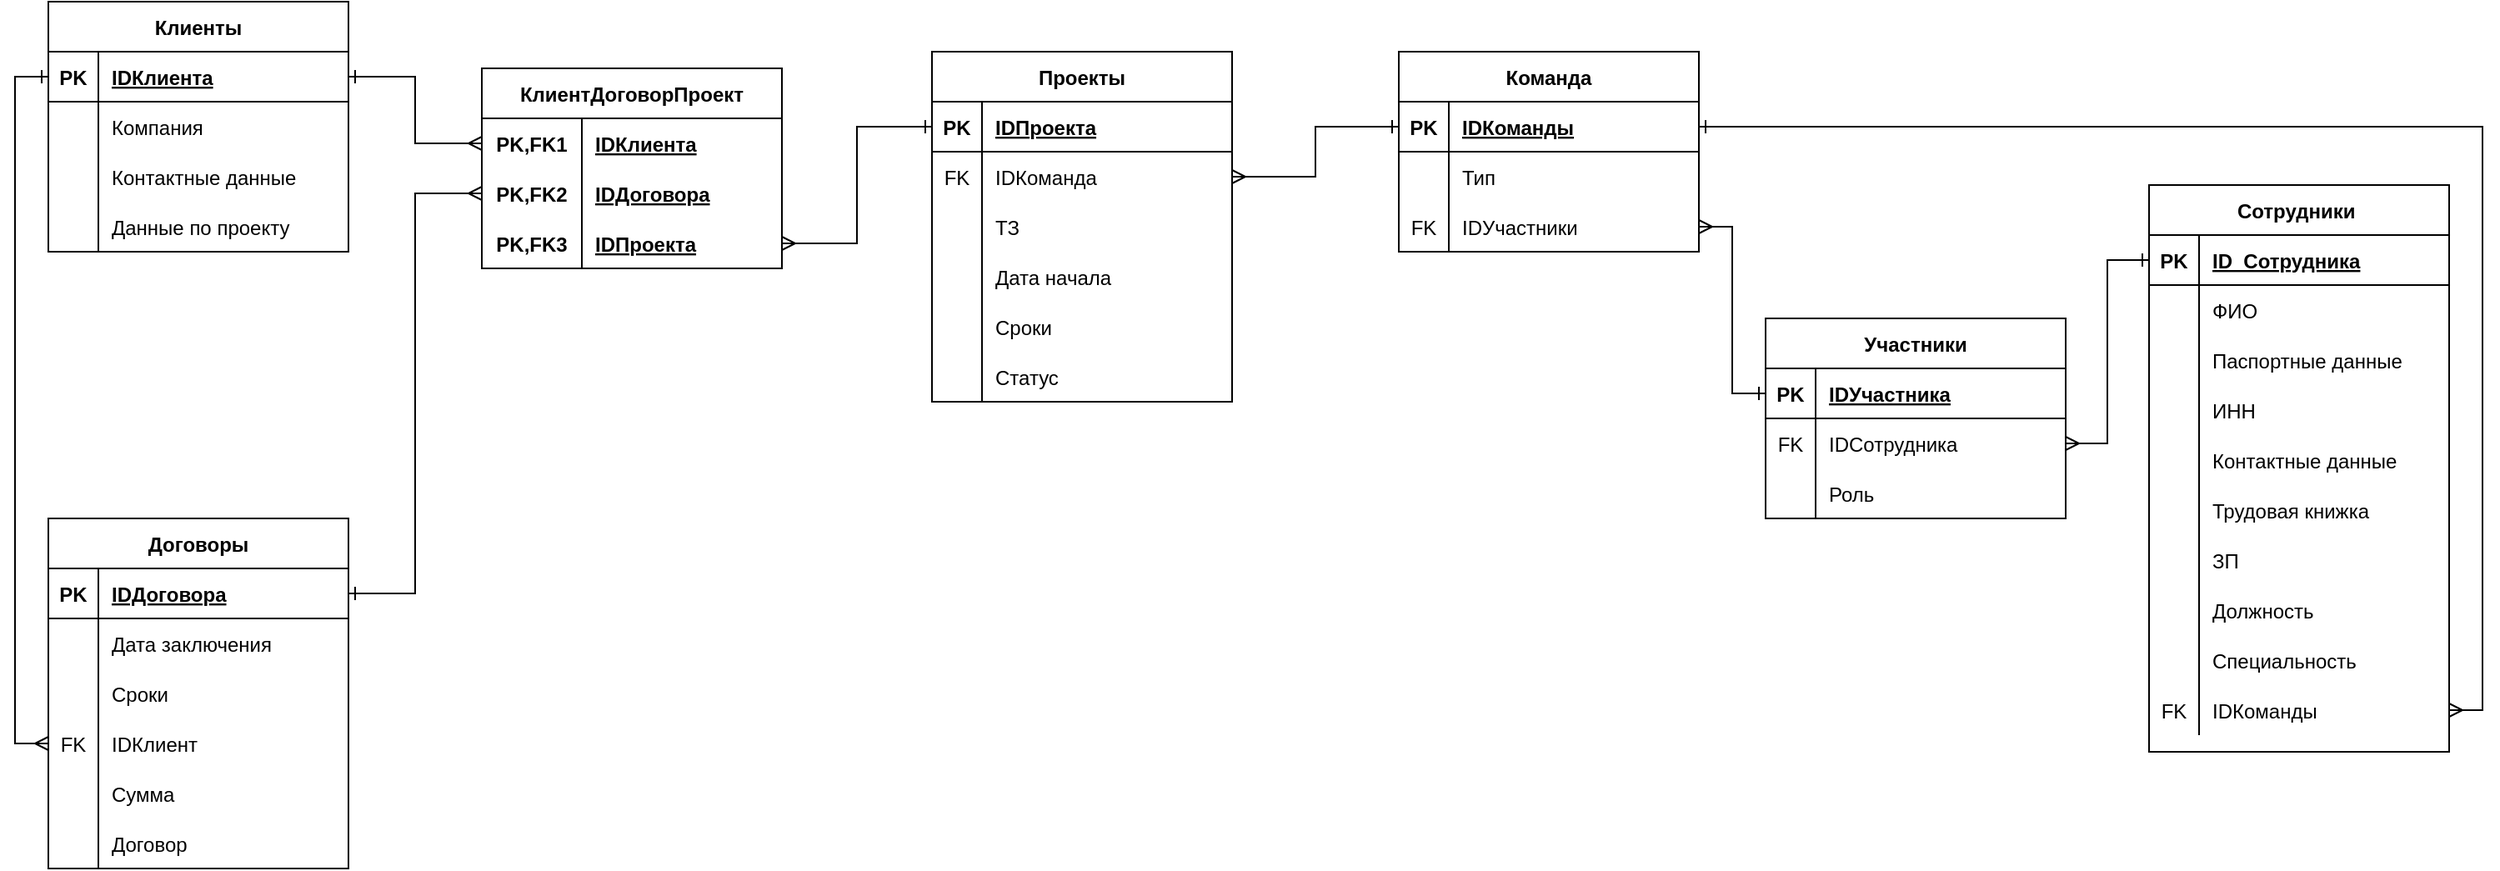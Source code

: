 <mxfile version="20.7.4" type="github">
  <diagram id="iNFQTY-7I5J_9r2u6hXS" name="Страница 1">
    <mxGraphModel dx="4734" dy="5477" grid="1" gridSize="10" guides="1" tooltips="1" connect="1" arrows="1" fold="1" page="1" pageScale="1" pageWidth="3300" pageHeight="4681" math="0" shadow="0">
      <root>
        <mxCell id="0" />
        <mxCell id="1" parent="0" />
        <mxCell id="qdLe03_AW5Dbt0z4sjmI-14" value="Проекты" style="shape=table;startSize=30;container=1;collapsible=1;childLayout=tableLayout;fixedRows=1;rowLines=0;fontStyle=1;align=center;resizeLast=1;" parent="1" vertex="1">
          <mxGeometry x="230" y="-2720" width="180" height="210" as="geometry" />
        </mxCell>
        <mxCell id="qdLe03_AW5Dbt0z4sjmI-15" value="" style="shape=tableRow;horizontal=0;startSize=0;swimlaneHead=0;swimlaneBody=0;fillColor=none;collapsible=0;dropTarget=0;points=[[0,0.5],[1,0.5]];portConstraint=eastwest;top=0;left=0;right=0;bottom=1;" parent="qdLe03_AW5Dbt0z4sjmI-14" vertex="1">
          <mxGeometry y="30" width="180" height="30" as="geometry" />
        </mxCell>
        <mxCell id="qdLe03_AW5Dbt0z4sjmI-16" value="PK" style="shape=partialRectangle;connectable=0;fillColor=none;top=0;left=0;bottom=0;right=0;fontStyle=1;overflow=hidden;" parent="qdLe03_AW5Dbt0z4sjmI-15" vertex="1">
          <mxGeometry width="30" height="30" as="geometry">
            <mxRectangle width="30" height="30" as="alternateBounds" />
          </mxGeometry>
        </mxCell>
        <mxCell id="qdLe03_AW5Dbt0z4sjmI-17" value="IDПроекта" style="shape=partialRectangle;connectable=0;fillColor=none;top=0;left=0;bottom=0;right=0;align=left;spacingLeft=6;fontStyle=5;overflow=hidden;" parent="qdLe03_AW5Dbt0z4sjmI-15" vertex="1">
          <mxGeometry x="30" width="150" height="30" as="geometry">
            <mxRectangle width="150" height="30" as="alternateBounds" />
          </mxGeometry>
        </mxCell>
        <mxCell id="qdLe03_AW5Dbt0z4sjmI-21" value="" style="shape=tableRow;horizontal=0;startSize=0;swimlaneHead=0;swimlaneBody=0;fillColor=none;collapsible=0;dropTarget=0;points=[[0,0.5],[1,0.5]];portConstraint=eastwest;top=0;left=0;right=0;bottom=0;" parent="qdLe03_AW5Dbt0z4sjmI-14" vertex="1">
          <mxGeometry y="60" width="180" height="30" as="geometry" />
        </mxCell>
        <mxCell id="qdLe03_AW5Dbt0z4sjmI-22" value="FK" style="shape=partialRectangle;connectable=0;fillColor=none;top=0;left=0;bottom=0;right=0;editable=1;overflow=hidden;" parent="qdLe03_AW5Dbt0z4sjmI-21" vertex="1">
          <mxGeometry width="30" height="30" as="geometry">
            <mxRectangle width="30" height="30" as="alternateBounds" />
          </mxGeometry>
        </mxCell>
        <mxCell id="qdLe03_AW5Dbt0z4sjmI-23" value="IDКоманда" style="shape=partialRectangle;connectable=0;fillColor=none;top=0;left=0;bottom=0;right=0;align=left;spacingLeft=6;overflow=hidden;" parent="qdLe03_AW5Dbt0z4sjmI-21" vertex="1">
          <mxGeometry x="30" width="150" height="30" as="geometry">
            <mxRectangle width="150" height="30" as="alternateBounds" />
          </mxGeometry>
        </mxCell>
        <mxCell id="qdLe03_AW5Dbt0z4sjmI-24" value="" style="shape=tableRow;horizontal=0;startSize=0;swimlaneHead=0;swimlaneBody=0;fillColor=none;collapsible=0;dropTarget=0;points=[[0,0.5],[1,0.5]];portConstraint=eastwest;top=0;left=0;right=0;bottom=0;" parent="qdLe03_AW5Dbt0z4sjmI-14" vertex="1">
          <mxGeometry y="90" width="180" height="30" as="geometry" />
        </mxCell>
        <mxCell id="qdLe03_AW5Dbt0z4sjmI-25" value="" style="shape=partialRectangle;connectable=0;fillColor=none;top=0;left=0;bottom=0;right=0;editable=1;overflow=hidden;" parent="qdLe03_AW5Dbt0z4sjmI-24" vertex="1">
          <mxGeometry width="30" height="30" as="geometry">
            <mxRectangle width="30" height="30" as="alternateBounds" />
          </mxGeometry>
        </mxCell>
        <mxCell id="qdLe03_AW5Dbt0z4sjmI-26" value="ТЗ" style="shape=partialRectangle;connectable=0;fillColor=none;top=0;left=0;bottom=0;right=0;align=left;spacingLeft=6;overflow=hidden;" parent="qdLe03_AW5Dbt0z4sjmI-24" vertex="1">
          <mxGeometry x="30" width="150" height="30" as="geometry">
            <mxRectangle width="150" height="30" as="alternateBounds" />
          </mxGeometry>
        </mxCell>
        <mxCell id="qdLe03_AW5Dbt0z4sjmI-27" value="" style="shape=tableRow;horizontal=0;startSize=0;swimlaneHead=0;swimlaneBody=0;fillColor=none;collapsible=0;dropTarget=0;points=[[0,0.5],[1,0.5]];portConstraint=eastwest;top=0;left=0;right=0;bottom=0;" parent="qdLe03_AW5Dbt0z4sjmI-14" vertex="1">
          <mxGeometry y="120" width="180" height="30" as="geometry" />
        </mxCell>
        <mxCell id="qdLe03_AW5Dbt0z4sjmI-28" value="" style="shape=partialRectangle;connectable=0;fillColor=none;top=0;left=0;bottom=0;right=0;editable=1;overflow=hidden;" parent="qdLe03_AW5Dbt0z4sjmI-27" vertex="1">
          <mxGeometry width="30" height="30" as="geometry">
            <mxRectangle width="30" height="30" as="alternateBounds" />
          </mxGeometry>
        </mxCell>
        <mxCell id="qdLe03_AW5Dbt0z4sjmI-29" value="Дата начала" style="shape=partialRectangle;connectable=0;fillColor=none;top=0;left=0;bottom=0;right=0;align=left;spacingLeft=6;overflow=hidden;" parent="qdLe03_AW5Dbt0z4sjmI-27" vertex="1">
          <mxGeometry x="30" width="150" height="30" as="geometry">
            <mxRectangle width="150" height="30" as="alternateBounds" />
          </mxGeometry>
        </mxCell>
        <mxCell id="qdLe03_AW5Dbt0z4sjmI-30" value="" style="shape=tableRow;horizontal=0;startSize=0;swimlaneHead=0;swimlaneBody=0;fillColor=none;collapsible=0;dropTarget=0;points=[[0,0.5],[1,0.5]];portConstraint=eastwest;top=0;left=0;right=0;bottom=0;" parent="qdLe03_AW5Dbt0z4sjmI-14" vertex="1">
          <mxGeometry y="150" width="180" height="30" as="geometry" />
        </mxCell>
        <mxCell id="qdLe03_AW5Dbt0z4sjmI-31" value="" style="shape=partialRectangle;connectable=0;fillColor=none;top=0;left=0;bottom=0;right=0;editable=1;overflow=hidden;" parent="qdLe03_AW5Dbt0z4sjmI-30" vertex="1">
          <mxGeometry width="30" height="30" as="geometry">
            <mxRectangle width="30" height="30" as="alternateBounds" />
          </mxGeometry>
        </mxCell>
        <mxCell id="qdLe03_AW5Dbt0z4sjmI-32" value="Сроки" style="shape=partialRectangle;connectable=0;fillColor=none;top=0;left=0;bottom=0;right=0;align=left;spacingLeft=6;overflow=hidden;" parent="qdLe03_AW5Dbt0z4sjmI-30" vertex="1">
          <mxGeometry x="30" width="150" height="30" as="geometry">
            <mxRectangle width="150" height="30" as="alternateBounds" />
          </mxGeometry>
        </mxCell>
        <mxCell id="qdLe03_AW5Dbt0z4sjmI-33" value="" style="shape=tableRow;horizontal=0;startSize=0;swimlaneHead=0;swimlaneBody=0;fillColor=none;collapsible=0;dropTarget=0;points=[[0,0.5],[1,0.5]];portConstraint=eastwest;top=0;left=0;right=0;bottom=0;" parent="qdLe03_AW5Dbt0z4sjmI-14" vertex="1">
          <mxGeometry y="180" width="180" height="30" as="geometry" />
        </mxCell>
        <mxCell id="qdLe03_AW5Dbt0z4sjmI-34" value="" style="shape=partialRectangle;connectable=0;fillColor=none;top=0;left=0;bottom=0;right=0;editable=1;overflow=hidden;" parent="qdLe03_AW5Dbt0z4sjmI-33" vertex="1">
          <mxGeometry width="30" height="30" as="geometry">
            <mxRectangle width="30" height="30" as="alternateBounds" />
          </mxGeometry>
        </mxCell>
        <mxCell id="qdLe03_AW5Dbt0z4sjmI-35" value="Статус" style="shape=partialRectangle;connectable=0;fillColor=none;top=0;left=0;bottom=0;right=0;align=left;spacingLeft=6;overflow=hidden;" parent="qdLe03_AW5Dbt0z4sjmI-33" vertex="1">
          <mxGeometry x="30" width="150" height="30" as="geometry">
            <mxRectangle width="150" height="30" as="alternateBounds" />
          </mxGeometry>
        </mxCell>
        <mxCell id="qdLe03_AW5Dbt0z4sjmI-39" value="Клиенты" style="shape=table;startSize=30;container=1;collapsible=1;childLayout=tableLayout;fixedRows=1;rowLines=0;fontStyle=1;align=center;resizeLast=1;" parent="1" vertex="1">
          <mxGeometry x="-300" y="-2750" width="180" height="150" as="geometry" />
        </mxCell>
        <mxCell id="qdLe03_AW5Dbt0z4sjmI-40" value="" style="shape=tableRow;horizontal=0;startSize=0;swimlaneHead=0;swimlaneBody=0;fillColor=none;collapsible=0;dropTarget=0;points=[[0,0.5],[1,0.5]];portConstraint=eastwest;top=0;left=0;right=0;bottom=1;" parent="qdLe03_AW5Dbt0z4sjmI-39" vertex="1">
          <mxGeometry y="30" width="180" height="30" as="geometry" />
        </mxCell>
        <mxCell id="qdLe03_AW5Dbt0z4sjmI-41" value="PK" style="shape=partialRectangle;connectable=0;fillColor=none;top=0;left=0;bottom=0;right=0;fontStyle=1;overflow=hidden;" parent="qdLe03_AW5Dbt0z4sjmI-40" vertex="1">
          <mxGeometry width="30" height="30" as="geometry">
            <mxRectangle width="30" height="30" as="alternateBounds" />
          </mxGeometry>
        </mxCell>
        <mxCell id="qdLe03_AW5Dbt0z4sjmI-42" value="IDКлиента" style="shape=partialRectangle;connectable=0;fillColor=none;top=0;left=0;bottom=0;right=0;align=left;spacingLeft=6;fontStyle=5;overflow=hidden;" parent="qdLe03_AW5Dbt0z4sjmI-40" vertex="1">
          <mxGeometry x="30" width="150" height="30" as="geometry">
            <mxRectangle width="150" height="30" as="alternateBounds" />
          </mxGeometry>
        </mxCell>
        <mxCell id="qdLe03_AW5Dbt0z4sjmI-43" value="" style="shape=tableRow;horizontal=0;startSize=0;swimlaneHead=0;swimlaneBody=0;fillColor=none;collapsible=0;dropTarget=0;points=[[0,0.5],[1,0.5]];portConstraint=eastwest;top=0;left=0;right=0;bottom=0;" parent="qdLe03_AW5Dbt0z4sjmI-39" vertex="1">
          <mxGeometry y="60" width="180" height="30" as="geometry" />
        </mxCell>
        <mxCell id="qdLe03_AW5Dbt0z4sjmI-44" value="" style="shape=partialRectangle;connectable=0;fillColor=none;top=0;left=0;bottom=0;right=0;editable=1;overflow=hidden;" parent="qdLe03_AW5Dbt0z4sjmI-43" vertex="1">
          <mxGeometry width="30" height="30" as="geometry">
            <mxRectangle width="30" height="30" as="alternateBounds" />
          </mxGeometry>
        </mxCell>
        <mxCell id="qdLe03_AW5Dbt0z4sjmI-45" value="Компания" style="shape=partialRectangle;connectable=0;fillColor=none;top=0;left=0;bottom=0;right=0;align=left;spacingLeft=6;overflow=hidden;" parent="qdLe03_AW5Dbt0z4sjmI-43" vertex="1">
          <mxGeometry x="30" width="150" height="30" as="geometry">
            <mxRectangle width="150" height="30" as="alternateBounds" />
          </mxGeometry>
        </mxCell>
        <mxCell id="qdLe03_AW5Dbt0z4sjmI-46" value="" style="shape=tableRow;horizontal=0;startSize=0;swimlaneHead=0;swimlaneBody=0;fillColor=none;collapsible=0;dropTarget=0;points=[[0,0.5],[1,0.5]];portConstraint=eastwest;top=0;left=0;right=0;bottom=0;" parent="qdLe03_AW5Dbt0z4sjmI-39" vertex="1">
          <mxGeometry y="90" width="180" height="30" as="geometry" />
        </mxCell>
        <mxCell id="qdLe03_AW5Dbt0z4sjmI-47" value="" style="shape=partialRectangle;connectable=0;fillColor=none;top=0;left=0;bottom=0;right=0;editable=1;overflow=hidden;" parent="qdLe03_AW5Dbt0z4sjmI-46" vertex="1">
          <mxGeometry width="30" height="30" as="geometry">
            <mxRectangle width="30" height="30" as="alternateBounds" />
          </mxGeometry>
        </mxCell>
        <mxCell id="qdLe03_AW5Dbt0z4sjmI-48" value="Контактные данные" style="shape=partialRectangle;connectable=0;fillColor=none;top=0;left=0;bottom=0;right=0;align=left;spacingLeft=6;overflow=hidden;" parent="qdLe03_AW5Dbt0z4sjmI-46" vertex="1">
          <mxGeometry x="30" width="150" height="30" as="geometry">
            <mxRectangle width="150" height="30" as="alternateBounds" />
          </mxGeometry>
        </mxCell>
        <mxCell id="qdLe03_AW5Dbt0z4sjmI-199" value="" style="shape=tableRow;horizontal=0;startSize=0;swimlaneHead=0;swimlaneBody=0;fillColor=none;collapsible=0;dropTarget=0;points=[[0,0.5],[1,0.5]];portConstraint=eastwest;top=0;left=0;right=0;bottom=0;" parent="qdLe03_AW5Dbt0z4sjmI-39" vertex="1">
          <mxGeometry y="120" width="180" height="30" as="geometry" />
        </mxCell>
        <mxCell id="qdLe03_AW5Dbt0z4sjmI-200" value="" style="shape=partialRectangle;connectable=0;fillColor=none;top=0;left=0;bottom=0;right=0;editable=1;overflow=hidden;" parent="qdLe03_AW5Dbt0z4sjmI-199" vertex="1">
          <mxGeometry width="30" height="30" as="geometry">
            <mxRectangle width="30" height="30" as="alternateBounds" />
          </mxGeometry>
        </mxCell>
        <mxCell id="qdLe03_AW5Dbt0z4sjmI-201" value="Данные по проекту" style="shape=partialRectangle;connectable=0;fillColor=none;top=0;left=0;bottom=0;right=0;align=left;spacingLeft=6;overflow=hidden;" parent="qdLe03_AW5Dbt0z4sjmI-199" vertex="1">
          <mxGeometry x="30" width="150" height="30" as="geometry">
            <mxRectangle width="150" height="30" as="alternateBounds" />
          </mxGeometry>
        </mxCell>
        <mxCell id="qdLe03_AW5Dbt0z4sjmI-52" value="Договоры" style="shape=table;startSize=30;container=1;collapsible=1;childLayout=tableLayout;fixedRows=1;rowLines=0;fontStyle=1;align=center;resizeLast=1;" parent="1" vertex="1">
          <mxGeometry x="-300" y="-2440" width="180" height="210" as="geometry" />
        </mxCell>
        <mxCell id="qdLe03_AW5Dbt0z4sjmI-53" value="" style="shape=tableRow;horizontal=0;startSize=0;swimlaneHead=0;swimlaneBody=0;fillColor=none;collapsible=0;dropTarget=0;points=[[0,0.5],[1,0.5]];portConstraint=eastwest;top=0;left=0;right=0;bottom=1;" parent="qdLe03_AW5Dbt0z4sjmI-52" vertex="1">
          <mxGeometry y="30" width="180" height="30" as="geometry" />
        </mxCell>
        <mxCell id="qdLe03_AW5Dbt0z4sjmI-54" value="PK" style="shape=partialRectangle;connectable=0;fillColor=none;top=0;left=0;bottom=0;right=0;fontStyle=1;overflow=hidden;" parent="qdLe03_AW5Dbt0z4sjmI-53" vertex="1">
          <mxGeometry width="30" height="30" as="geometry">
            <mxRectangle width="30" height="30" as="alternateBounds" />
          </mxGeometry>
        </mxCell>
        <mxCell id="qdLe03_AW5Dbt0z4sjmI-55" value="IDДоговора" style="shape=partialRectangle;connectable=0;fillColor=none;top=0;left=0;bottom=0;right=0;align=left;spacingLeft=6;fontStyle=5;overflow=hidden;" parent="qdLe03_AW5Dbt0z4sjmI-53" vertex="1">
          <mxGeometry x="30" width="150" height="30" as="geometry">
            <mxRectangle width="150" height="30" as="alternateBounds" />
          </mxGeometry>
        </mxCell>
        <mxCell id="qdLe03_AW5Dbt0z4sjmI-124" value="" style="shape=tableRow;horizontal=0;startSize=0;swimlaneHead=0;swimlaneBody=0;fillColor=none;collapsible=0;dropTarget=0;points=[[0,0.5],[1,0.5]];portConstraint=eastwest;top=0;left=0;right=0;bottom=0;" parent="qdLe03_AW5Dbt0z4sjmI-52" vertex="1">
          <mxGeometry y="60" width="180" height="30" as="geometry" />
        </mxCell>
        <mxCell id="qdLe03_AW5Dbt0z4sjmI-125" value="" style="shape=partialRectangle;connectable=0;fillColor=none;top=0;left=0;bottom=0;right=0;editable=1;overflow=hidden;" parent="qdLe03_AW5Dbt0z4sjmI-124" vertex="1">
          <mxGeometry width="30" height="30" as="geometry">
            <mxRectangle width="30" height="30" as="alternateBounds" />
          </mxGeometry>
        </mxCell>
        <mxCell id="qdLe03_AW5Dbt0z4sjmI-126" value="Дата заключения" style="shape=partialRectangle;connectable=0;fillColor=none;top=0;left=0;bottom=0;right=0;align=left;spacingLeft=6;overflow=hidden;" parent="qdLe03_AW5Dbt0z4sjmI-124" vertex="1">
          <mxGeometry x="30" width="150" height="30" as="geometry">
            <mxRectangle width="150" height="30" as="alternateBounds" />
          </mxGeometry>
        </mxCell>
        <mxCell id="qdLe03_AW5Dbt0z4sjmI-127" value="" style="shape=tableRow;horizontal=0;startSize=0;swimlaneHead=0;swimlaneBody=0;fillColor=none;collapsible=0;dropTarget=0;points=[[0,0.5],[1,0.5]];portConstraint=eastwest;top=0;left=0;right=0;bottom=0;" parent="qdLe03_AW5Dbt0z4sjmI-52" vertex="1">
          <mxGeometry y="90" width="180" height="30" as="geometry" />
        </mxCell>
        <mxCell id="qdLe03_AW5Dbt0z4sjmI-128" value="" style="shape=partialRectangle;connectable=0;fillColor=none;top=0;left=0;bottom=0;right=0;editable=1;overflow=hidden;" parent="qdLe03_AW5Dbt0z4sjmI-127" vertex="1">
          <mxGeometry width="30" height="30" as="geometry">
            <mxRectangle width="30" height="30" as="alternateBounds" />
          </mxGeometry>
        </mxCell>
        <mxCell id="qdLe03_AW5Dbt0z4sjmI-129" value="Сроки" style="shape=partialRectangle;connectable=0;fillColor=none;top=0;left=0;bottom=0;right=0;align=left;spacingLeft=6;overflow=hidden;" parent="qdLe03_AW5Dbt0z4sjmI-127" vertex="1">
          <mxGeometry x="30" width="150" height="30" as="geometry">
            <mxRectangle width="150" height="30" as="alternateBounds" />
          </mxGeometry>
        </mxCell>
        <mxCell id="qdLe03_AW5Dbt0z4sjmI-59" value="" style="shape=tableRow;horizontal=0;startSize=0;swimlaneHead=0;swimlaneBody=0;fillColor=none;collapsible=0;dropTarget=0;points=[[0,0.5],[1,0.5]];portConstraint=eastwest;top=0;left=0;right=0;bottom=0;" parent="qdLe03_AW5Dbt0z4sjmI-52" vertex="1">
          <mxGeometry y="120" width="180" height="30" as="geometry" />
        </mxCell>
        <mxCell id="qdLe03_AW5Dbt0z4sjmI-60" value="FK" style="shape=partialRectangle;connectable=0;fillColor=none;top=0;left=0;bottom=0;right=0;editable=1;overflow=hidden;" parent="qdLe03_AW5Dbt0z4sjmI-59" vertex="1">
          <mxGeometry width="30" height="30" as="geometry">
            <mxRectangle width="30" height="30" as="alternateBounds" />
          </mxGeometry>
        </mxCell>
        <mxCell id="qdLe03_AW5Dbt0z4sjmI-61" value="IDКлиент" style="shape=partialRectangle;connectable=0;fillColor=none;top=0;left=0;bottom=0;right=0;align=left;spacingLeft=6;overflow=hidden;" parent="qdLe03_AW5Dbt0z4sjmI-59" vertex="1">
          <mxGeometry x="30" width="150" height="30" as="geometry">
            <mxRectangle width="150" height="30" as="alternateBounds" />
          </mxGeometry>
        </mxCell>
        <mxCell id="qdLe03_AW5Dbt0z4sjmI-62" value="" style="shape=tableRow;horizontal=0;startSize=0;swimlaneHead=0;swimlaneBody=0;fillColor=none;collapsible=0;dropTarget=0;points=[[0,0.5],[1,0.5]];portConstraint=eastwest;top=0;left=0;right=0;bottom=0;" parent="qdLe03_AW5Dbt0z4sjmI-52" vertex="1">
          <mxGeometry y="150" width="180" height="30" as="geometry" />
        </mxCell>
        <mxCell id="qdLe03_AW5Dbt0z4sjmI-63" value="" style="shape=partialRectangle;connectable=0;fillColor=none;top=0;left=0;bottom=0;right=0;editable=1;overflow=hidden;" parent="qdLe03_AW5Dbt0z4sjmI-62" vertex="1">
          <mxGeometry width="30" height="30" as="geometry">
            <mxRectangle width="30" height="30" as="alternateBounds" />
          </mxGeometry>
        </mxCell>
        <mxCell id="qdLe03_AW5Dbt0z4sjmI-64" value="Сумма" style="shape=partialRectangle;connectable=0;fillColor=none;top=0;left=0;bottom=0;right=0;align=left;spacingLeft=6;overflow=hidden;" parent="qdLe03_AW5Dbt0z4sjmI-62" vertex="1">
          <mxGeometry x="30" width="150" height="30" as="geometry">
            <mxRectangle width="150" height="30" as="alternateBounds" />
          </mxGeometry>
        </mxCell>
        <mxCell id="qdLe03_AW5Dbt0z4sjmI-65" value="" style="shape=tableRow;horizontal=0;startSize=0;swimlaneHead=0;swimlaneBody=0;fillColor=none;collapsible=0;dropTarget=0;points=[[0,0.5],[1,0.5]];portConstraint=eastwest;top=0;left=0;right=0;bottom=0;" parent="qdLe03_AW5Dbt0z4sjmI-52" vertex="1">
          <mxGeometry y="180" width="180" height="30" as="geometry" />
        </mxCell>
        <mxCell id="qdLe03_AW5Dbt0z4sjmI-66" value="" style="shape=partialRectangle;connectable=0;fillColor=none;top=0;left=0;bottom=0;right=0;editable=1;overflow=hidden;" parent="qdLe03_AW5Dbt0z4sjmI-65" vertex="1">
          <mxGeometry width="30" height="30" as="geometry">
            <mxRectangle width="30" height="30" as="alternateBounds" />
          </mxGeometry>
        </mxCell>
        <mxCell id="qdLe03_AW5Dbt0z4sjmI-67" value="Договор" style="shape=partialRectangle;connectable=0;fillColor=none;top=0;left=0;bottom=0;right=0;align=left;spacingLeft=6;overflow=hidden;" parent="qdLe03_AW5Dbt0z4sjmI-65" vertex="1">
          <mxGeometry x="30" width="150" height="30" as="geometry">
            <mxRectangle width="150" height="30" as="alternateBounds" />
          </mxGeometry>
        </mxCell>
        <mxCell id="qdLe03_AW5Dbt0z4sjmI-81" value="Сотрудники " style="shape=table;startSize=30;container=1;collapsible=1;childLayout=tableLayout;fixedRows=1;rowLines=0;fontStyle=1;align=center;resizeLast=1;" parent="1" vertex="1">
          <mxGeometry x="960" y="-2640" width="180" height="340" as="geometry" />
        </mxCell>
        <mxCell id="qdLe03_AW5Dbt0z4sjmI-82" value="" style="shape=tableRow;horizontal=0;startSize=0;swimlaneHead=0;swimlaneBody=0;fillColor=none;collapsible=0;dropTarget=0;points=[[0,0.5],[1,0.5]];portConstraint=eastwest;top=0;left=0;right=0;bottom=1;" parent="qdLe03_AW5Dbt0z4sjmI-81" vertex="1">
          <mxGeometry y="30" width="180" height="30" as="geometry" />
        </mxCell>
        <mxCell id="qdLe03_AW5Dbt0z4sjmI-83" value="PK" style="shape=partialRectangle;connectable=0;fillColor=none;top=0;left=0;bottom=0;right=0;fontStyle=1;overflow=hidden;" parent="qdLe03_AW5Dbt0z4sjmI-82" vertex="1">
          <mxGeometry width="30" height="30" as="geometry">
            <mxRectangle width="30" height="30" as="alternateBounds" />
          </mxGeometry>
        </mxCell>
        <mxCell id="qdLe03_AW5Dbt0z4sjmI-84" value="ID_Сотрудника" style="shape=partialRectangle;connectable=0;fillColor=none;top=0;left=0;bottom=0;right=0;align=left;spacingLeft=6;fontStyle=5;overflow=hidden;" parent="qdLe03_AW5Dbt0z4sjmI-82" vertex="1">
          <mxGeometry x="30" width="150" height="30" as="geometry">
            <mxRectangle width="150" height="30" as="alternateBounds" />
          </mxGeometry>
        </mxCell>
        <mxCell id="qdLe03_AW5Dbt0z4sjmI-85" value="" style="shape=tableRow;horizontal=0;startSize=0;swimlaneHead=0;swimlaneBody=0;fillColor=none;collapsible=0;dropTarget=0;points=[[0,0.5],[1,0.5]];portConstraint=eastwest;top=0;left=0;right=0;bottom=0;" parent="qdLe03_AW5Dbt0z4sjmI-81" vertex="1">
          <mxGeometry y="60" width="180" height="30" as="geometry" />
        </mxCell>
        <mxCell id="qdLe03_AW5Dbt0z4sjmI-86" value="" style="shape=partialRectangle;connectable=0;fillColor=none;top=0;left=0;bottom=0;right=0;editable=1;overflow=hidden;" parent="qdLe03_AW5Dbt0z4sjmI-85" vertex="1">
          <mxGeometry width="30" height="30" as="geometry">
            <mxRectangle width="30" height="30" as="alternateBounds" />
          </mxGeometry>
        </mxCell>
        <mxCell id="qdLe03_AW5Dbt0z4sjmI-87" value="ФИО" style="shape=partialRectangle;connectable=0;fillColor=none;top=0;left=0;bottom=0;right=0;align=left;spacingLeft=6;overflow=hidden;" parent="qdLe03_AW5Dbt0z4sjmI-85" vertex="1">
          <mxGeometry x="30" width="150" height="30" as="geometry">
            <mxRectangle width="150" height="30" as="alternateBounds" />
          </mxGeometry>
        </mxCell>
        <mxCell id="qdLe03_AW5Dbt0z4sjmI-88" value="" style="shape=tableRow;horizontal=0;startSize=0;swimlaneHead=0;swimlaneBody=0;fillColor=none;collapsible=0;dropTarget=0;points=[[0,0.5],[1,0.5]];portConstraint=eastwest;top=0;left=0;right=0;bottom=0;" parent="qdLe03_AW5Dbt0z4sjmI-81" vertex="1">
          <mxGeometry y="90" width="180" height="30" as="geometry" />
        </mxCell>
        <mxCell id="qdLe03_AW5Dbt0z4sjmI-89" value="" style="shape=partialRectangle;connectable=0;fillColor=none;top=0;left=0;bottom=0;right=0;editable=1;overflow=hidden;" parent="qdLe03_AW5Dbt0z4sjmI-88" vertex="1">
          <mxGeometry width="30" height="30" as="geometry">
            <mxRectangle width="30" height="30" as="alternateBounds" />
          </mxGeometry>
        </mxCell>
        <mxCell id="qdLe03_AW5Dbt0z4sjmI-90" value="Паспортные данные" style="shape=partialRectangle;connectable=0;fillColor=none;top=0;left=0;bottom=0;right=0;align=left;spacingLeft=6;overflow=hidden;" parent="qdLe03_AW5Dbt0z4sjmI-88" vertex="1">
          <mxGeometry x="30" width="150" height="30" as="geometry">
            <mxRectangle width="150" height="30" as="alternateBounds" />
          </mxGeometry>
        </mxCell>
        <mxCell id="qdLe03_AW5Dbt0z4sjmI-91" value="" style="shape=tableRow;horizontal=0;startSize=0;swimlaneHead=0;swimlaneBody=0;fillColor=none;collapsible=0;dropTarget=0;points=[[0,0.5],[1,0.5]];portConstraint=eastwest;top=0;left=0;right=0;bottom=0;" parent="qdLe03_AW5Dbt0z4sjmI-81" vertex="1">
          <mxGeometry y="120" width="180" height="30" as="geometry" />
        </mxCell>
        <mxCell id="qdLe03_AW5Dbt0z4sjmI-92" value="" style="shape=partialRectangle;connectable=0;fillColor=none;top=0;left=0;bottom=0;right=0;editable=1;overflow=hidden;" parent="qdLe03_AW5Dbt0z4sjmI-91" vertex="1">
          <mxGeometry width="30" height="30" as="geometry">
            <mxRectangle width="30" height="30" as="alternateBounds" />
          </mxGeometry>
        </mxCell>
        <mxCell id="qdLe03_AW5Dbt0z4sjmI-93" value="ИНН" style="shape=partialRectangle;connectable=0;fillColor=none;top=0;left=0;bottom=0;right=0;align=left;spacingLeft=6;overflow=hidden;" parent="qdLe03_AW5Dbt0z4sjmI-91" vertex="1">
          <mxGeometry x="30" width="150" height="30" as="geometry">
            <mxRectangle width="150" height="30" as="alternateBounds" />
          </mxGeometry>
        </mxCell>
        <mxCell id="qdLe03_AW5Dbt0z4sjmI-97" value="" style="shape=tableRow;horizontal=0;startSize=0;swimlaneHead=0;swimlaneBody=0;fillColor=none;collapsible=0;dropTarget=0;points=[[0,0.5],[1,0.5]];portConstraint=eastwest;top=0;left=0;right=0;bottom=0;" parent="qdLe03_AW5Dbt0z4sjmI-81" vertex="1">
          <mxGeometry y="150" width="180" height="30" as="geometry" />
        </mxCell>
        <mxCell id="qdLe03_AW5Dbt0z4sjmI-98" value="" style="shape=partialRectangle;connectable=0;fillColor=none;top=0;left=0;bottom=0;right=0;editable=1;overflow=hidden;" parent="qdLe03_AW5Dbt0z4sjmI-97" vertex="1">
          <mxGeometry width="30" height="30" as="geometry">
            <mxRectangle width="30" height="30" as="alternateBounds" />
          </mxGeometry>
        </mxCell>
        <mxCell id="qdLe03_AW5Dbt0z4sjmI-99" value="Контактные данные" style="shape=partialRectangle;connectable=0;fillColor=none;top=0;left=0;bottom=0;right=0;align=left;spacingLeft=6;overflow=hidden;" parent="qdLe03_AW5Dbt0z4sjmI-97" vertex="1">
          <mxGeometry x="30" width="150" height="30" as="geometry">
            <mxRectangle width="150" height="30" as="alternateBounds" />
          </mxGeometry>
        </mxCell>
        <mxCell id="qdLe03_AW5Dbt0z4sjmI-103" value="" style="shape=tableRow;horizontal=0;startSize=0;swimlaneHead=0;swimlaneBody=0;fillColor=none;collapsible=0;dropTarget=0;points=[[0,0.5],[1,0.5]];portConstraint=eastwest;top=0;left=0;right=0;bottom=0;" parent="qdLe03_AW5Dbt0z4sjmI-81" vertex="1">
          <mxGeometry y="180" width="180" height="30" as="geometry" />
        </mxCell>
        <mxCell id="qdLe03_AW5Dbt0z4sjmI-104" value="" style="shape=partialRectangle;connectable=0;fillColor=none;top=0;left=0;bottom=0;right=0;editable=1;overflow=hidden;" parent="qdLe03_AW5Dbt0z4sjmI-103" vertex="1">
          <mxGeometry width="30" height="30" as="geometry">
            <mxRectangle width="30" height="30" as="alternateBounds" />
          </mxGeometry>
        </mxCell>
        <mxCell id="qdLe03_AW5Dbt0z4sjmI-105" value="Трудовая книжка" style="shape=partialRectangle;connectable=0;fillColor=none;top=0;left=0;bottom=0;right=0;align=left;spacingLeft=6;overflow=hidden;" parent="qdLe03_AW5Dbt0z4sjmI-103" vertex="1">
          <mxGeometry x="30" width="150" height="30" as="geometry">
            <mxRectangle width="150" height="30" as="alternateBounds" />
          </mxGeometry>
        </mxCell>
        <mxCell id="qdLe03_AW5Dbt0z4sjmI-109" value="" style="shape=tableRow;horizontal=0;startSize=0;swimlaneHead=0;swimlaneBody=0;fillColor=none;collapsible=0;dropTarget=0;points=[[0,0.5],[1,0.5]];portConstraint=eastwest;top=0;left=0;right=0;bottom=0;" parent="qdLe03_AW5Dbt0z4sjmI-81" vertex="1">
          <mxGeometry y="210" width="180" height="30" as="geometry" />
        </mxCell>
        <mxCell id="qdLe03_AW5Dbt0z4sjmI-110" value="" style="shape=partialRectangle;connectable=0;fillColor=none;top=0;left=0;bottom=0;right=0;editable=1;overflow=hidden;" parent="qdLe03_AW5Dbt0z4sjmI-109" vertex="1">
          <mxGeometry width="30" height="30" as="geometry">
            <mxRectangle width="30" height="30" as="alternateBounds" />
          </mxGeometry>
        </mxCell>
        <mxCell id="qdLe03_AW5Dbt0z4sjmI-111" value="ЗП" style="shape=partialRectangle;connectable=0;fillColor=none;top=0;left=0;bottom=0;right=0;align=left;spacingLeft=6;overflow=hidden;" parent="qdLe03_AW5Dbt0z4sjmI-109" vertex="1">
          <mxGeometry x="30" width="150" height="30" as="geometry">
            <mxRectangle width="150" height="30" as="alternateBounds" />
          </mxGeometry>
        </mxCell>
        <mxCell id="qdLe03_AW5Dbt0z4sjmI-112" value="" style="shape=tableRow;horizontal=0;startSize=0;swimlaneHead=0;swimlaneBody=0;fillColor=none;collapsible=0;dropTarget=0;points=[[0,0.5],[1,0.5]];portConstraint=eastwest;top=0;left=0;right=0;bottom=0;" parent="qdLe03_AW5Dbt0z4sjmI-81" vertex="1">
          <mxGeometry y="240" width="180" height="30" as="geometry" />
        </mxCell>
        <mxCell id="qdLe03_AW5Dbt0z4sjmI-113" value="" style="shape=partialRectangle;connectable=0;fillColor=none;top=0;left=0;bottom=0;right=0;editable=1;overflow=hidden;" parent="qdLe03_AW5Dbt0z4sjmI-112" vertex="1">
          <mxGeometry width="30" height="30" as="geometry">
            <mxRectangle width="30" height="30" as="alternateBounds" />
          </mxGeometry>
        </mxCell>
        <mxCell id="qdLe03_AW5Dbt0z4sjmI-114" value="Должность" style="shape=partialRectangle;connectable=0;fillColor=none;top=0;left=0;bottom=0;right=0;align=left;spacingLeft=6;overflow=hidden;" parent="qdLe03_AW5Dbt0z4sjmI-112" vertex="1">
          <mxGeometry x="30" width="150" height="30" as="geometry">
            <mxRectangle width="150" height="30" as="alternateBounds" />
          </mxGeometry>
        </mxCell>
        <mxCell id="qdLe03_AW5Dbt0z4sjmI-115" value="" style="shape=tableRow;horizontal=0;startSize=0;swimlaneHead=0;swimlaneBody=0;fillColor=none;collapsible=0;dropTarget=0;points=[[0,0.5],[1,0.5]];portConstraint=eastwest;top=0;left=0;right=0;bottom=0;" parent="qdLe03_AW5Dbt0z4sjmI-81" vertex="1">
          <mxGeometry y="270" width="180" height="30" as="geometry" />
        </mxCell>
        <mxCell id="qdLe03_AW5Dbt0z4sjmI-116" value="" style="shape=partialRectangle;connectable=0;fillColor=none;top=0;left=0;bottom=0;right=0;editable=1;overflow=hidden;" parent="qdLe03_AW5Dbt0z4sjmI-115" vertex="1">
          <mxGeometry width="30" height="30" as="geometry">
            <mxRectangle width="30" height="30" as="alternateBounds" />
          </mxGeometry>
        </mxCell>
        <mxCell id="qdLe03_AW5Dbt0z4sjmI-117" value="Специальность" style="shape=partialRectangle;connectable=0;fillColor=none;top=0;left=0;bottom=0;right=0;align=left;spacingLeft=6;overflow=hidden;" parent="qdLe03_AW5Dbt0z4sjmI-115" vertex="1">
          <mxGeometry x="30" width="150" height="30" as="geometry">
            <mxRectangle width="150" height="30" as="alternateBounds" />
          </mxGeometry>
        </mxCell>
        <mxCell id="qdLe03_AW5Dbt0z4sjmI-118" value="" style="shape=tableRow;horizontal=0;startSize=0;swimlaneHead=0;swimlaneBody=0;fillColor=none;collapsible=0;dropTarget=0;points=[[0,0.5],[1,0.5]];portConstraint=eastwest;top=0;left=0;right=0;bottom=0;" parent="qdLe03_AW5Dbt0z4sjmI-81" vertex="1">
          <mxGeometry y="300" width="180" height="30" as="geometry" />
        </mxCell>
        <mxCell id="qdLe03_AW5Dbt0z4sjmI-119" value="FK" style="shape=partialRectangle;connectable=0;fillColor=none;top=0;left=0;bottom=0;right=0;editable=1;overflow=hidden;" parent="qdLe03_AW5Dbt0z4sjmI-118" vertex="1">
          <mxGeometry width="30" height="30" as="geometry">
            <mxRectangle width="30" height="30" as="alternateBounds" />
          </mxGeometry>
        </mxCell>
        <mxCell id="qdLe03_AW5Dbt0z4sjmI-120" value="IDКоманды" style="shape=partialRectangle;connectable=0;fillColor=none;top=0;left=0;bottom=0;right=0;align=left;spacingLeft=6;overflow=hidden;" parent="qdLe03_AW5Dbt0z4sjmI-118" vertex="1">
          <mxGeometry x="30" width="150" height="30" as="geometry">
            <mxRectangle width="150" height="30" as="alternateBounds" />
          </mxGeometry>
        </mxCell>
        <mxCell id="qdLe03_AW5Dbt0z4sjmI-133" value="КлиентДоговорПроект" style="shape=table;startSize=30;container=1;collapsible=1;childLayout=tableLayout;fixedRows=1;rowLines=0;fontStyle=1;align=center;resizeLast=1;" parent="1" vertex="1">
          <mxGeometry x="-40" y="-2710" width="180" height="120" as="geometry" />
        </mxCell>
        <mxCell id="qdLe03_AW5Dbt0z4sjmI-134" value="" style="shape=tableRow;horizontal=0;startSize=0;swimlaneHead=0;swimlaneBody=0;fillColor=none;collapsible=0;dropTarget=0;points=[[0,0.5],[1,0.5]];portConstraint=eastwest;top=0;left=0;right=0;bottom=0;" parent="qdLe03_AW5Dbt0z4sjmI-133" vertex="1">
          <mxGeometry y="30" width="180" height="30" as="geometry" />
        </mxCell>
        <mxCell id="qdLe03_AW5Dbt0z4sjmI-135" value="PK,FK1" style="shape=partialRectangle;connectable=0;fillColor=none;top=0;left=0;bottom=0;right=0;fontStyle=1;overflow=hidden;" parent="qdLe03_AW5Dbt0z4sjmI-134" vertex="1">
          <mxGeometry width="60" height="30" as="geometry">
            <mxRectangle width="60" height="30" as="alternateBounds" />
          </mxGeometry>
        </mxCell>
        <mxCell id="qdLe03_AW5Dbt0z4sjmI-136" value="IDКлиента" style="shape=partialRectangle;connectable=0;fillColor=none;top=0;left=0;bottom=0;right=0;align=left;spacingLeft=6;fontStyle=5;overflow=hidden;" parent="qdLe03_AW5Dbt0z4sjmI-134" vertex="1">
          <mxGeometry x="60" width="120" height="30" as="geometry">
            <mxRectangle width="120" height="30" as="alternateBounds" />
          </mxGeometry>
        </mxCell>
        <mxCell id="qdLe03_AW5Dbt0z4sjmI-152" value="" style="shape=tableRow;horizontal=0;startSize=0;swimlaneHead=0;swimlaneBody=0;fillColor=none;collapsible=0;dropTarget=0;points=[[0,0.5],[1,0.5]];portConstraint=eastwest;top=0;left=0;right=0;bottom=0;" parent="qdLe03_AW5Dbt0z4sjmI-133" vertex="1">
          <mxGeometry y="60" width="180" height="30" as="geometry" />
        </mxCell>
        <mxCell id="qdLe03_AW5Dbt0z4sjmI-153" value="PK,FK2" style="shape=partialRectangle;connectable=0;fillColor=none;top=0;left=0;bottom=0;right=0;fontStyle=1;overflow=hidden;" parent="qdLe03_AW5Dbt0z4sjmI-152" vertex="1">
          <mxGeometry width="60" height="30" as="geometry">
            <mxRectangle width="60" height="30" as="alternateBounds" />
          </mxGeometry>
        </mxCell>
        <mxCell id="qdLe03_AW5Dbt0z4sjmI-154" value="IDДоговора" style="shape=partialRectangle;connectable=0;fillColor=none;top=0;left=0;bottom=0;right=0;align=left;spacingLeft=6;fontStyle=5;overflow=hidden;" parent="qdLe03_AW5Dbt0z4sjmI-152" vertex="1">
          <mxGeometry x="60" width="120" height="30" as="geometry">
            <mxRectangle width="120" height="30" as="alternateBounds" />
          </mxGeometry>
        </mxCell>
        <mxCell id="qdLe03_AW5Dbt0z4sjmI-137" value="" style="shape=tableRow;horizontal=0;startSize=0;swimlaneHead=0;swimlaneBody=0;fillColor=none;collapsible=0;dropTarget=0;points=[[0,0.5],[1,0.5]];portConstraint=eastwest;top=0;left=0;right=0;bottom=1;" parent="qdLe03_AW5Dbt0z4sjmI-133" vertex="1">
          <mxGeometry y="90" width="180" height="30" as="geometry" />
        </mxCell>
        <mxCell id="qdLe03_AW5Dbt0z4sjmI-138" value="PK,FK3" style="shape=partialRectangle;connectable=0;fillColor=none;top=0;left=0;bottom=0;right=0;fontStyle=1;overflow=hidden;" parent="qdLe03_AW5Dbt0z4sjmI-137" vertex="1">
          <mxGeometry width="60" height="30" as="geometry">
            <mxRectangle width="60" height="30" as="alternateBounds" />
          </mxGeometry>
        </mxCell>
        <mxCell id="qdLe03_AW5Dbt0z4sjmI-139" value="IDПроекта" style="shape=partialRectangle;connectable=0;fillColor=none;top=0;left=0;bottom=0;right=0;align=left;spacingLeft=6;fontStyle=5;overflow=hidden;" parent="qdLe03_AW5Dbt0z4sjmI-137" vertex="1">
          <mxGeometry x="60" width="120" height="30" as="geometry">
            <mxRectangle width="120" height="30" as="alternateBounds" />
          </mxGeometry>
        </mxCell>
        <mxCell id="qdLe03_AW5Dbt0z4sjmI-149" style="edgeStyle=orthogonalEdgeStyle;rounded=0;orthogonalLoop=1;jettySize=auto;html=1;entryX=1;entryY=0.5;entryDx=0;entryDy=0;startArrow=ERone;startFill=0;endArrow=ERmany;endFill=0;" parent="1" source="qdLe03_AW5Dbt0z4sjmI-15" target="qdLe03_AW5Dbt0z4sjmI-137" edge="1">
          <mxGeometry relative="1" as="geometry">
            <mxPoint x="200" y="-2465" as="targetPoint" />
          </mxGeometry>
        </mxCell>
        <mxCell id="qdLe03_AW5Dbt0z4sjmI-150" style="edgeStyle=orthogonalEdgeStyle;rounded=0;orthogonalLoop=1;jettySize=auto;html=1;entryX=0;entryY=0.5;entryDx=0;entryDy=0;startArrow=ERone;startFill=0;endArrow=ERmany;endFill=0;" parent="1" source="qdLe03_AW5Dbt0z4sjmI-40" target="qdLe03_AW5Dbt0z4sjmI-134" edge="1">
          <mxGeometry relative="1" as="geometry" />
        </mxCell>
        <mxCell id="qdLe03_AW5Dbt0z4sjmI-151" style="edgeStyle=orthogonalEdgeStyle;rounded=0;orthogonalLoop=1;jettySize=auto;html=1;entryX=0;entryY=0.5;entryDx=0;entryDy=0;startArrow=ERone;startFill=0;endArrow=ERmany;endFill=0;" parent="1" source="qdLe03_AW5Dbt0z4sjmI-53" target="qdLe03_AW5Dbt0z4sjmI-152" edge="1">
          <mxGeometry relative="1" as="geometry" />
        </mxCell>
        <mxCell id="qdLe03_AW5Dbt0z4sjmI-155" value="Команда" style="shape=table;startSize=30;container=1;collapsible=1;childLayout=tableLayout;fixedRows=1;rowLines=0;fontStyle=1;align=center;resizeLast=1;" parent="1" vertex="1">
          <mxGeometry x="510" y="-2720" width="180" height="120" as="geometry" />
        </mxCell>
        <mxCell id="qdLe03_AW5Dbt0z4sjmI-156" value="" style="shape=tableRow;horizontal=0;startSize=0;swimlaneHead=0;swimlaneBody=0;fillColor=none;collapsible=0;dropTarget=0;points=[[0,0.5],[1,0.5]];portConstraint=eastwest;top=0;left=0;right=0;bottom=1;" parent="qdLe03_AW5Dbt0z4sjmI-155" vertex="1">
          <mxGeometry y="30" width="180" height="30" as="geometry" />
        </mxCell>
        <mxCell id="qdLe03_AW5Dbt0z4sjmI-157" value="PK" style="shape=partialRectangle;connectable=0;fillColor=none;top=0;left=0;bottom=0;right=0;fontStyle=1;overflow=hidden;" parent="qdLe03_AW5Dbt0z4sjmI-156" vertex="1">
          <mxGeometry width="30" height="30" as="geometry">
            <mxRectangle width="30" height="30" as="alternateBounds" />
          </mxGeometry>
        </mxCell>
        <mxCell id="qdLe03_AW5Dbt0z4sjmI-158" value="IDКоманды" style="shape=partialRectangle;connectable=0;fillColor=none;top=0;left=0;bottom=0;right=0;align=left;spacingLeft=6;fontStyle=5;overflow=hidden;" parent="qdLe03_AW5Dbt0z4sjmI-156" vertex="1">
          <mxGeometry x="30" width="150" height="30" as="geometry">
            <mxRectangle width="150" height="30" as="alternateBounds" />
          </mxGeometry>
        </mxCell>
        <mxCell id="qdLe03_AW5Dbt0z4sjmI-159" value="" style="shape=tableRow;horizontal=0;startSize=0;swimlaneHead=0;swimlaneBody=0;fillColor=none;collapsible=0;dropTarget=0;points=[[0,0.5],[1,0.5]];portConstraint=eastwest;top=0;left=0;right=0;bottom=0;" parent="qdLe03_AW5Dbt0z4sjmI-155" vertex="1">
          <mxGeometry y="60" width="180" height="30" as="geometry" />
        </mxCell>
        <mxCell id="qdLe03_AW5Dbt0z4sjmI-160" value="" style="shape=partialRectangle;connectable=0;fillColor=none;top=0;left=0;bottom=0;right=0;editable=1;overflow=hidden;" parent="qdLe03_AW5Dbt0z4sjmI-159" vertex="1">
          <mxGeometry width="30" height="30" as="geometry">
            <mxRectangle width="30" height="30" as="alternateBounds" />
          </mxGeometry>
        </mxCell>
        <mxCell id="qdLe03_AW5Dbt0z4sjmI-161" value="Тип" style="shape=partialRectangle;connectable=0;fillColor=none;top=0;left=0;bottom=0;right=0;align=left;spacingLeft=6;overflow=hidden;" parent="qdLe03_AW5Dbt0z4sjmI-159" vertex="1">
          <mxGeometry x="30" width="150" height="30" as="geometry">
            <mxRectangle width="150" height="30" as="alternateBounds" />
          </mxGeometry>
        </mxCell>
        <mxCell id="qdLe03_AW5Dbt0z4sjmI-162" value="" style="shape=tableRow;horizontal=0;startSize=0;swimlaneHead=0;swimlaneBody=0;fillColor=none;collapsible=0;dropTarget=0;points=[[0,0.5],[1,0.5]];portConstraint=eastwest;top=0;left=0;right=0;bottom=0;" parent="qdLe03_AW5Dbt0z4sjmI-155" vertex="1">
          <mxGeometry y="90" width="180" height="30" as="geometry" />
        </mxCell>
        <mxCell id="qdLe03_AW5Dbt0z4sjmI-163" value="FK" style="shape=partialRectangle;connectable=0;fillColor=none;top=0;left=0;bottom=0;right=0;editable=1;overflow=hidden;" parent="qdLe03_AW5Dbt0z4sjmI-162" vertex="1">
          <mxGeometry width="30" height="30" as="geometry">
            <mxRectangle width="30" height="30" as="alternateBounds" />
          </mxGeometry>
        </mxCell>
        <mxCell id="qdLe03_AW5Dbt0z4sjmI-164" value="IDУчастники" style="shape=partialRectangle;connectable=0;fillColor=none;top=0;left=0;bottom=0;right=0;align=left;spacingLeft=6;overflow=hidden;" parent="qdLe03_AW5Dbt0z4sjmI-162" vertex="1">
          <mxGeometry x="30" width="150" height="30" as="geometry">
            <mxRectangle width="150" height="30" as="alternateBounds" />
          </mxGeometry>
        </mxCell>
        <mxCell id="qdLe03_AW5Dbt0z4sjmI-182" style="edgeStyle=orthogonalEdgeStyle;rounded=0;orthogonalLoop=1;jettySize=auto;html=1;startArrow=ERone;startFill=0;endArrow=ERmany;endFill=0;entryX=1;entryY=0.5;entryDx=0;entryDy=0;" parent="1" source="qdLe03_AW5Dbt0z4sjmI-82" target="St9AwO3Baub0-x0xKtPE-17" edge="1">
          <mxGeometry relative="1" as="geometry">
            <mxPoint x="910" y="-2495" as="targetPoint" />
          </mxGeometry>
        </mxCell>
        <mxCell id="qdLe03_AW5Dbt0z4sjmI-183" style="edgeStyle=orthogonalEdgeStyle;rounded=0;orthogonalLoop=1;jettySize=auto;html=1;exitX=0;exitY=0.5;exitDx=0;exitDy=0;entryX=1;entryY=0.5;entryDx=0;entryDy=0;startArrow=ERone;startFill=0;endArrow=ERmany;endFill=0;" parent="1" source="qdLe03_AW5Dbt0z4sjmI-156" target="qdLe03_AW5Dbt0z4sjmI-21" edge="1">
          <mxGeometry relative="1" as="geometry" />
        </mxCell>
        <mxCell id="qdLe03_AW5Dbt0z4sjmI-197" style="edgeStyle=orthogonalEdgeStyle;rounded=0;orthogonalLoop=1;jettySize=auto;html=1;entryX=1;entryY=0.5;entryDx=0;entryDy=0;startArrow=ERone;startFill=0;endArrow=ERmany;endFill=0;exitX=0;exitY=0.5;exitDx=0;exitDy=0;" parent="1" source="St9AwO3Baub0-x0xKtPE-14" target="qdLe03_AW5Dbt0z4sjmI-162" edge="1">
          <mxGeometry relative="1" as="geometry">
            <mxPoint x="730" y="-2525" as="sourcePoint" />
            <mxPoint x="720" y="-2485" as="targetPoint" />
          </mxGeometry>
        </mxCell>
        <mxCell id="qdLe03_AW5Dbt0z4sjmI-198" style="edgeStyle=orthogonalEdgeStyle;rounded=0;orthogonalLoop=1;jettySize=auto;html=1;entryX=1;entryY=0.5;entryDx=0;entryDy=0;startArrow=ERone;startFill=0;endArrow=ERmany;endFill=0;" parent="1" source="qdLe03_AW5Dbt0z4sjmI-156" target="qdLe03_AW5Dbt0z4sjmI-118" edge="1">
          <mxGeometry relative="1" as="geometry" />
        </mxCell>
        <mxCell id="qdLe03_AW5Dbt0z4sjmI-202" style="edgeStyle=orthogonalEdgeStyle;rounded=0;orthogonalLoop=1;jettySize=auto;html=1;entryX=0;entryY=0.5;entryDx=0;entryDy=0;startArrow=ERone;startFill=0;endArrow=ERmany;endFill=0;" parent="1" source="qdLe03_AW5Dbt0z4sjmI-40" target="qdLe03_AW5Dbt0z4sjmI-59" edge="1">
          <mxGeometry relative="1" as="geometry" />
        </mxCell>
        <mxCell id="St9AwO3Baub0-x0xKtPE-13" value="Участники" style="shape=table;startSize=30;container=1;collapsible=1;childLayout=tableLayout;fixedRows=1;rowLines=0;fontStyle=1;align=center;resizeLast=1;" parent="1" vertex="1">
          <mxGeometry x="730" y="-2560" width="180" height="120" as="geometry" />
        </mxCell>
        <mxCell id="St9AwO3Baub0-x0xKtPE-14" value="" style="shape=tableRow;horizontal=0;startSize=0;swimlaneHead=0;swimlaneBody=0;fillColor=none;collapsible=0;dropTarget=0;points=[[0,0.5],[1,0.5]];portConstraint=eastwest;top=0;left=0;right=0;bottom=1;" parent="St9AwO3Baub0-x0xKtPE-13" vertex="1">
          <mxGeometry y="30" width="180" height="30" as="geometry" />
        </mxCell>
        <mxCell id="St9AwO3Baub0-x0xKtPE-15" value="PK" style="shape=partialRectangle;connectable=0;fillColor=none;top=0;left=0;bottom=0;right=0;fontStyle=1;overflow=hidden;" parent="St9AwO3Baub0-x0xKtPE-14" vertex="1">
          <mxGeometry width="30" height="30" as="geometry">
            <mxRectangle width="30" height="30" as="alternateBounds" />
          </mxGeometry>
        </mxCell>
        <mxCell id="St9AwO3Baub0-x0xKtPE-16" value="IDУчастника" style="shape=partialRectangle;connectable=0;fillColor=none;top=0;left=0;bottom=0;right=0;align=left;spacingLeft=6;fontStyle=5;overflow=hidden;" parent="St9AwO3Baub0-x0xKtPE-14" vertex="1">
          <mxGeometry x="30" width="150" height="30" as="geometry">
            <mxRectangle width="150" height="30" as="alternateBounds" />
          </mxGeometry>
        </mxCell>
        <mxCell id="St9AwO3Baub0-x0xKtPE-17" value="" style="shape=tableRow;horizontal=0;startSize=0;swimlaneHead=0;swimlaneBody=0;fillColor=none;collapsible=0;dropTarget=0;points=[[0,0.5],[1,0.5]];portConstraint=eastwest;top=0;left=0;right=0;bottom=0;" parent="St9AwO3Baub0-x0xKtPE-13" vertex="1">
          <mxGeometry y="60" width="180" height="30" as="geometry" />
        </mxCell>
        <mxCell id="St9AwO3Baub0-x0xKtPE-18" value="FK" style="shape=partialRectangle;connectable=0;fillColor=none;top=0;left=0;bottom=0;right=0;editable=1;overflow=hidden;" parent="St9AwO3Baub0-x0xKtPE-17" vertex="1">
          <mxGeometry width="30" height="30" as="geometry">
            <mxRectangle width="30" height="30" as="alternateBounds" />
          </mxGeometry>
        </mxCell>
        <mxCell id="St9AwO3Baub0-x0xKtPE-19" value="IDСотрудника" style="shape=partialRectangle;connectable=0;fillColor=none;top=0;left=0;bottom=0;right=0;align=left;spacingLeft=6;overflow=hidden;" parent="St9AwO3Baub0-x0xKtPE-17" vertex="1">
          <mxGeometry x="30" width="150" height="30" as="geometry">
            <mxRectangle width="150" height="30" as="alternateBounds" />
          </mxGeometry>
        </mxCell>
        <mxCell id="St9AwO3Baub0-x0xKtPE-20" value="" style="shape=tableRow;horizontal=0;startSize=0;swimlaneHead=0;swimlaneBody=0;fillColor=none;collapsible=0;dropTarget=0;points=[[0,0.5],[1,0.5]];portConstraint=eastwest;top=0;left=0;right=0;bottom=0;" parent="St9AwO3Baub0-x0xKtPE-13" vertex="1">
          <mxGeometry y="90" width="180" height="30" as="geometry" />
        </mxCell>
        <mxCell id="St9AwO3Baub0-x0xKtPE-21" value="" style="shape=partialRectangle;connectable=0;fillColor=none;top=0;left=0;bottom=0;right=0;editable=1;overflow=hidden;" parent="St9AwO3Baub0-x0xKtPE-20" vertex="1">
          <mxGeometry width="30" height="30" as="geometry">
            <mxRectangle width="30" height="30" as="alternateBounds" />
          </mxGeometry>
        </mxCell>
        <mxCell id="St9AwO3Baub0-x0xKtPE-22" value="Роль" style="shape=partialRectangle;connectable=0;fillColor=none;top=0;left=0;bottom=0;right=0;align=left;spacingLeft=6;overflow=hidden;" parent="St9AwO3Baub0-x0xKtPE-20" vertex="1">
          <mxGeometry x="30" width="150" height="30" as="geometry">
            <mxRectangle width="150" height="30" as="alternateBounds" />
          </mxGeometry>
        </mxCell>
      </root>
    </mxGraphModel>
  </diagram>
</mxfile>
